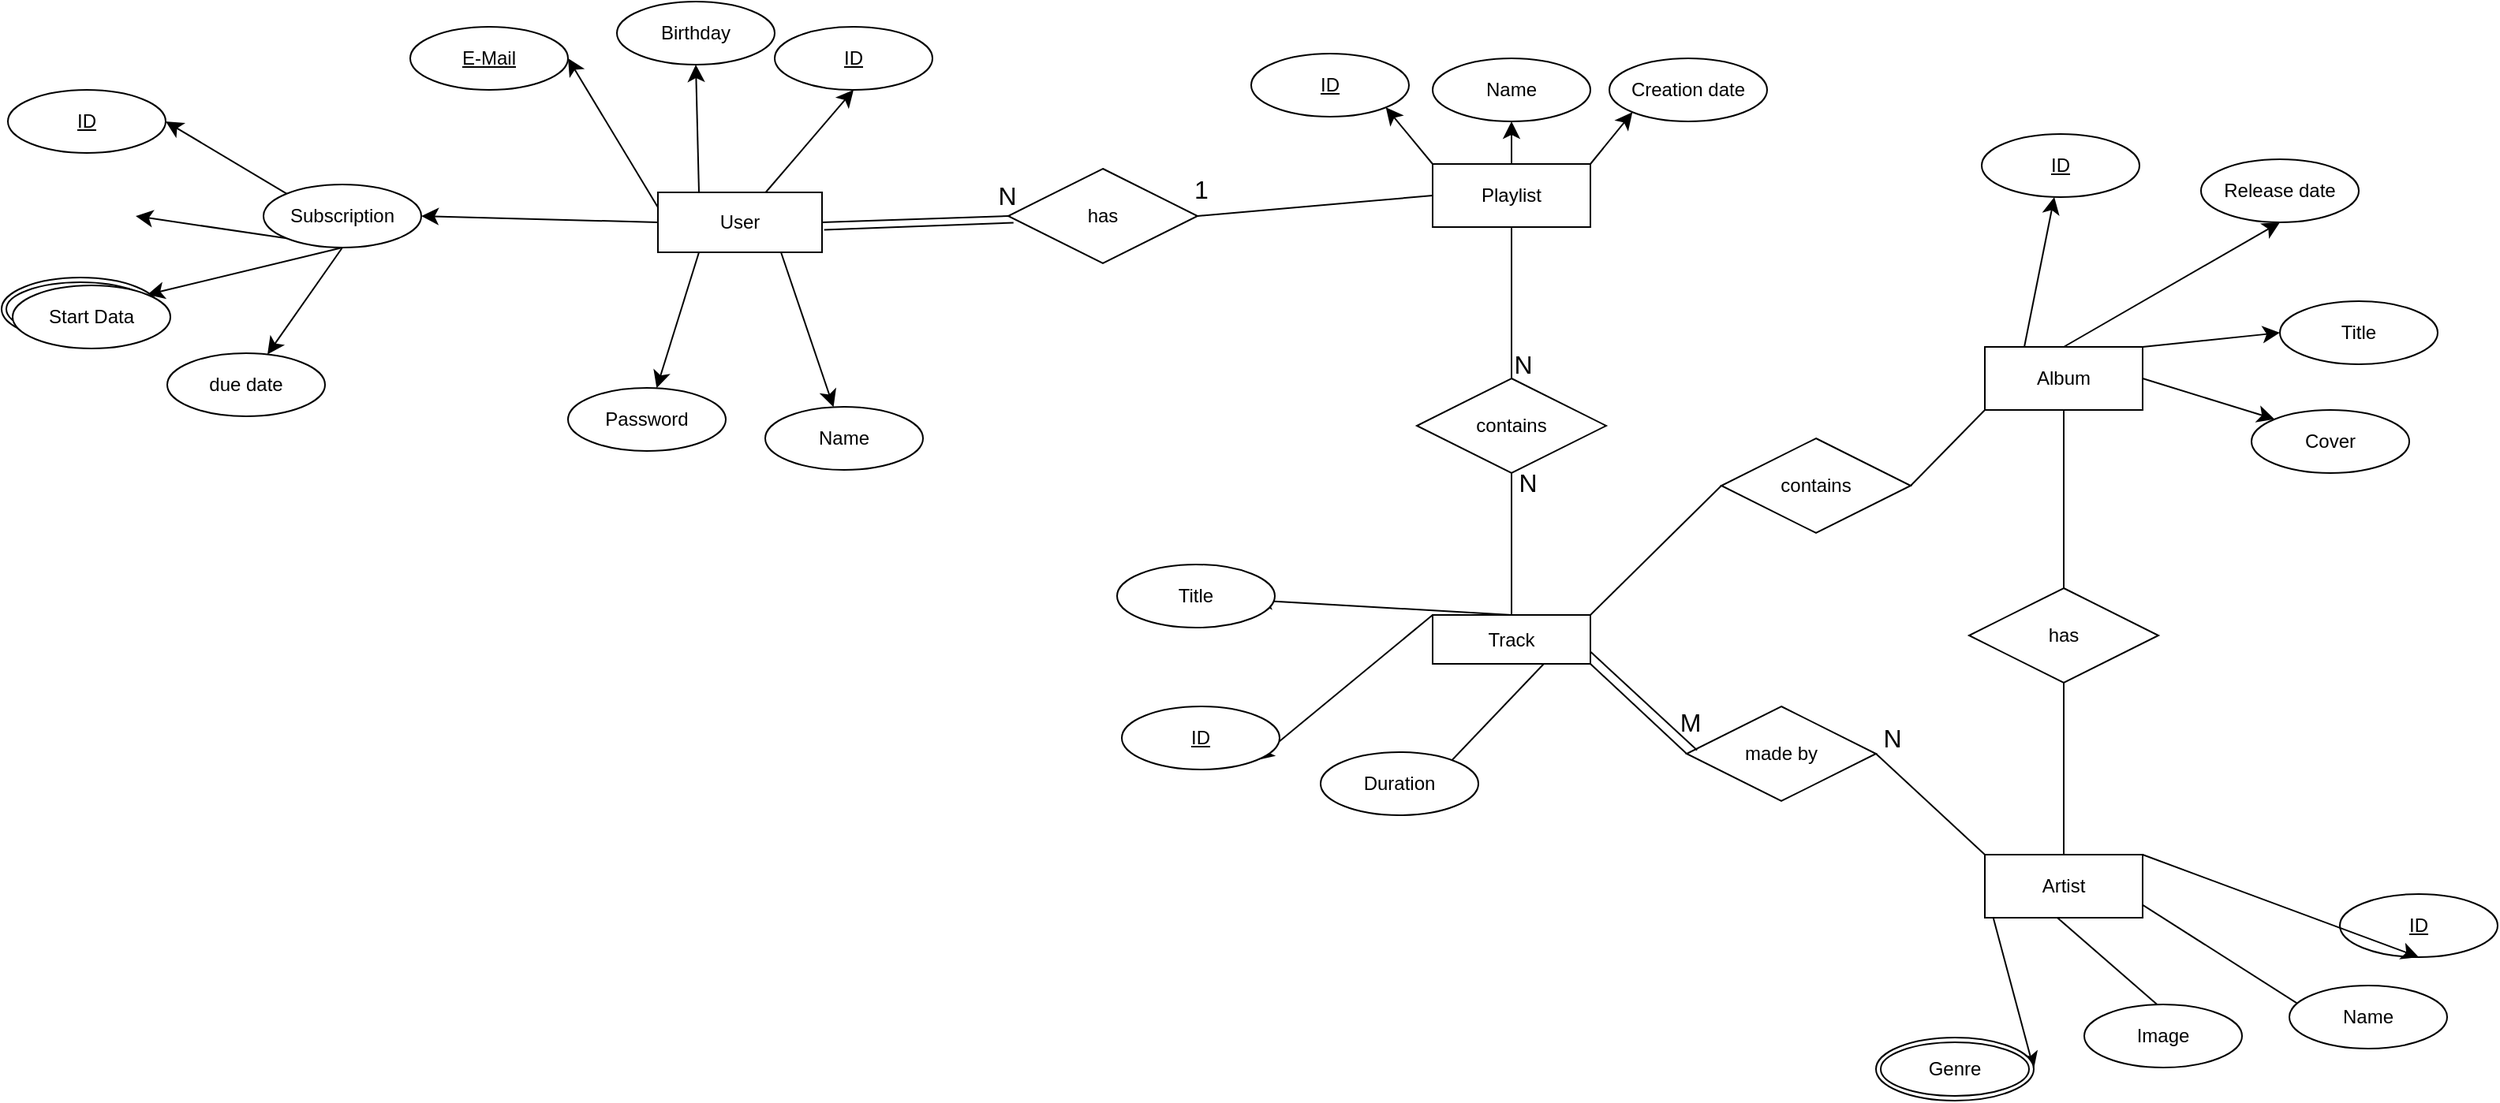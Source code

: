 <mxfile version="24.9.1">
  <diagram name="Page-1" id="G59CYE2ryUjGFPIt_PXo">
    <mxGraphModel dx="936" dy="427" grid="0" gridSize="10" guides="1" tooltips="1" connect="1" arrows="1" fold="1" page="0" pageScale="1" pageWidth="850" pageHeight="1100" math="0" shadow="0">
      <root>
        <mxCell id="0" />
        <mxCell id="1" parent="0" />
        <mxCell id="FtLIaecBliiWp28A2eXK-8" style="edgeStyle=none;curved=1;rounded=0;orthogonalLoop=1;jettySize=auto;html=1;exitX=0.75;exitY=1;exitDx=0;exitDy=0;fontSize=12;startSize=8;endSize=8;" edge="1" parent="1" source="FtLIaecBliiWp28A2eXK-1" target="FtLIaecBliiWp28A2eXK-6">
          <mxGeometry relative="1" as="geometry" />
        </mxCell>
        <mxCell id="FtLIaecBliiWp28A2eXK-9" style="edgeStyle=none;curved=1;rounded=0;orthogonalLoop=1;jettySize=auto;html=1;exitX=0.25;exitY=1;exitDx=0;exitDy=0;fontSize=12;startSize=8;endSize=8;" edge="1" parent="1" source="FtLIaecBliiWp28A2eXK-1" target="FtLIaecBliiWp28A2eXK-5">
          <mxGeometry relative="1" as="geometry" />
        </mxCell>
        <mxCell id="FtLIaecBliiWp28A2eXK-10" style="edgeStyle=none;curved=1;rounded=0;orthogonalLoop=1;jettySize=auto;html=1;exitX=0.25;exitY=0;exitDx=0;exitDy=0;entryX=0.5;entryY=1;entryDx=0;entryDy=0;fontSize=12;startSize=8;endSize=8;" edge="1" parent="1" source="FtLIaecBliiWp28A2eXK-1" target="FtLIaecBliiWp28A2eXK-4">
          <mxGeometry relative="1" as="geometry" />
        </mxCell>
        <mxCell id="FtLIaecBliiWp28A2eXK-11" style="edgeStyle=none;curved=1;rounded=0;orthogonalLoop=1;jettySize=auto;html=1;exitX=0;exitY=0.25;exitDx=0;exitDy=0;entryX=1;entryY=0.5;entryDx=0;entryDy=0;fontSize=12;startSize=8;endSize=8;" edge="1" parent="1" source="FtLIaecBliiWp28A2eXK-1" target="FtLIaecBliiWp28A2eXK-3">
          <mxGeometry relative="1" as="geometry" />
        </mxCell>
        <mxCell id="FtLIaecBliiWp28A2eXK-13" style="edgeStyle=none;curved=1;rounded=0;orthogonalLoop=1;jettySize=auto;html=1;exitX=0;exitY=0.5;exitDx=0;exitDy=0;entryX=1;entryY=0.5;entryDx=0;entryDy=0;fontSize=12;startSize=8;endSize=8;" edge="1" parent="1" source="FtLIaecBliiWp28A2eXK-1" target="FtLIaecBliiWp28A2eXK-12">
          <mxGeometry relative="1" as="geometry" />
        </mxCell>
        <mxCell id="FtLIaecBliiWp28A2eXK-1" value="&lt;div&gt;User&lt;/div&gt;" style="whiteSpace=wrap;html=1;align=center;" vertex="1" parent="1">
          <mxGeometry x="150" y="182" width="104" height="38" as="geometry" />
        </mxCell>
        <mxCell id="FtLIaecBliiWp28A2eXK-7" style="edgeStyle=none;curved=1;rounded=0;orthogonalLoop=1;jettySize=auto;html=1;fontSize=12;startSize=8;endSize=8;entryX=0.5;entryY=1;entryDx=0;entryDy=0;" edge="1" parent="1" source="FtLIaecBliiWp28A2eXK-1" target="FtLIaecBliiWp28A2eXK-2">
          <mxGeometry relative="1" as="geometry">
            <mxPoint x="200" y="146" as="targetPoint" />
            <mxPoint x="213" y="171" as="sourcePoint" />
          </mxGeometry>
        </mxCell>
        <mxCell id="FtLIaecBliiWp28A2eXK-2" value="&lt;u&gt;ID&lt;/u&gt;" style="ellipse;whiteSpace=wrap;html=1;align=center;" vertex="1" parent="1">
          <mxGeometry x="224" y="77" width="100" height="40" as="geometry" />
        </mxCell>
        <mxCell id="FtLIaecBliiWp28A2eXK-3" value="&lt;div&gt;&lt;u&gt;E-Mail&lt;/u&gt;&lt;/div&gt;" style="ellipse;whiteSpace=wrap;html=1;align=center;" vertex="1" parent="1">
          <mxGeometry x="-7" y="77" width="100" height="40" as="geometry" />
        </mxCell>
        <mxCell id="FtLIaecBliiWp28A2eXK-4" value="Birthday" style="ellipse;whiteSpace=wrap;html=1;align=center;" vertex="1" parent="1">
          <mxGeometry x="124" y="61" width="100" height="40" as="geometry" />
        </mxCell>
        <mxCell id="FtLIaecBliiWp28A2eXK-5" value="Password" style="ellipse;whiteSpace=wrap;html=1;align=center;" vertex="1" parent="1">
          <mxGeometry x="93" y="306" width="100" height="40" as="geometry" />
        </mxCell>
        <mxCell id="FtLIaecBliiWp28A2eXK-6" value="Name" style="ellipse;whiteSpace=wrap;html=1;align=center;" vertex="1" parent="1">
          <mxGeometry x="218" y="318" width="100" height="40" as="geometry" />
        </mxCell>
        <mxCell id="FtLIaecBliiWp28A2eXK-15" style="edgeStyle=none;curved=1;rounded=0;orthogonalLoop=1;jettySize=auto;html=1;exitX=0;exitY=0;exitDx=0;exitDy=0;entryX=1;entryY=0.5;entryDx=0;entryDy=0;fontSize=12;startSize=8;endSize=8;" edge="1" parent="1" source="FtLIaecBliiWp28A2eXK-12" target="FtLIaecBliiWp28A2eXK-14">
          <mxGeometry relative="1" as="geometry" />
        </mxCell>
        <mxCell id="FtLIaecBliiWp28A2eXK-19" style="edgeStyle=none;curved=1;rounded=0;orthogonalLoop=1;jettySize=auto;html=1;exitX=0;exitY=1;exitDx=0;exitDy=0;entryX=1;entryY=0.5;entryDx=0;entryDy=0;fontSize=12;startSize=8;endSize=8;" edge="1" parent="1" source="FtLIaecBliiWp28A2eXK-12">
          <mxGeometry relative="1" as="geometry">
            <mxPoint x="-181" y="197" as="targetPoint" />
          </mxGeometry>
        </mxCell>
        <mxCell id="FtLIaecBliiWp28A2eXK-21" style="edgeStyle=none;curved=1;rounded=0;orthogonalLoop=1;jettySize=auto;html=1;exitX=0.5;exitY=1;exitDx=0;exitDy=0;fontSize=12;startSize=8;endSize=8;entryX=1;entryY=0;entryDx=0;entryDy=0;" edge="1" parent="1" source="FtLIaecBliiWp28A2eXK-12" target="FtLIaecBliiWp28A2eXK-20">
          <mxGeometry relative="1" as="geometry" />
        </mxCell>
        <mxCell id="FtLIaecBliiWp28A2eXK-23" style="edgeStyle=none;curved=1;rounded=0;orthogonalLoop=1;jettySize=auto;html=1;exitX=0.5;exitY=1;exitDx=0;exitDy=0;fontSize=12;startSize=8;endSize=8;" edge="1" parent="1" source="FtLIaecBliiWp28A2eXK-12" target="FtLIaecBliiWp28A2eXK-22">
          <mxGeometry relative="1" as="geometry" />
        </mxCell>
        <mxCell id="FtLIaecBliiWp28A2eXK-12" value="&lt;div&gt;Subscription&lt;/div&gt;" style="ellipse;whiteSpace=wrap;html=1;align=center;" vertex="1" parent="1">
          <mxGeometry x="-100" y="177" width="100" height="40" as="geometry" />
        </mxCell>
        <mxCell id="FtLIaecBliiWp28A2eXK-14" value="&lt;u&gt;ID&lt;/u&gt;" style="ellipse;whiteSpace=wrap;html=1;align=center;" vertex="1" parent="1">
          <mxGeometry x="-262" y="117" width="100" height="40" as="geometry" />
        </mxCell>
        <mxCell id="FtLIaecBliiWp28A2eXK-18" value="type" style="ellipse;shape=doubleEllipse;margin=3;whiteSpace=wrap;html=1;align=center;" vertex="1" parent="1">
          <mxGeometry x="-266" y="236" width="100" height="40" as="geometry" />
        </mxCell>
        <mxCell id="FtLIaecBliiWp28A2eXK-20" value="Start Data" style="ellipse;whiteSpace=wrap;html=1;align=center;" vertex="1" parent="1">
          <mxGeometry x="-259" y="241" width="100" height="40" as="geometry" />
        </mxCell>
        <mxCell id="FtLIaecBliiWp28A2eXK-22" value="due date" style="ellipse;whiteSpace=wrap;html=1;align=center;" vertex="1" parent="1">
          <mxGeometry x="-161" y="284" width="100" height="40" as="geometry" />
        </mxCell>
        <mxCell id="FtLIaecBliiWp28A2eXK-28" style="edgeStyle=none;curved=1;rounded=0;orthogonalLoop=1;jettySize=auto;html=1;exitX=0.5;exitY=0;exitDx=0;exitDy=0;entryX=0.5;entryY=1;entryDx=0;entryDy=0;fontSize=12;startSize=8;endSize=8;" edge="1" parent="1" source="FtLIaecBliiWp28A2eXK-24" target="FtLIaecBliiWp28A2eXK-27">
          <mxGeometry relative="1" as="geometry" />
        </mxCell>
        <mxCell id="FtLIaecBliiWp28A2eXK-30" style="edgeStyle=none;curved=1;rounded=0;orthogonalLoop=1;jettySize=auto;html=1;exitX=0;exitY=0;exitDx=0;exitDy=0;entryX=1;entryY=1;entryDx=0;entryDy=0;fontSize=12;startSize=8;endSize=8;" edge="1" parent="1" source="FtLIaecBliiWp28A2eXK-24" target="FtLIaecBliiWp28A2eXK-29">
          <mxGeometry relative="1" as="geometry" />
        </mxCell>
        <mxCell id="FtLIaecBliiWp28A2eXK-32" style="edgeStyle=none;curved=1;rounded=0;orthogonalLoop=1;jettySize=auto;html=1;exitX=0;exitY=0.5;exitDx=0;exitDy=0;entryX=1;entryY=0.5;entryDx=0;entryDy=0;fontSize=12;startSize=8;endSize=8;" edge="1" parent="1" source="FtLIaecBliiWp28A2eXK-24" target="FtLIaecBliiWp28A2eXK-31">
          <mxGeometry relative="1" as="geometry" />
        </mxCell>
        <mxCell id="FtLIaecBliiWp28A2eXK-24" value="&lt;div&gt;Artist&lt;/div&gt;" style="whiteSpace=wrap;html=1;align=center;" vertex="1" parent="1">
          <mxGeometry x="991" y="602" width="100" height="40" as="geometry" />
        </mxCell>
        <mxCell id="FtLIaecBliiWp28A2eXK-25" value="&lt;u&gt;ID&lt;/u&gt;" style="ellipse;whiteSpace=wrap;html=1;align=center;" vertex="1" parent="1">
          <mxGeometry x="1216" y="627" width="100" height="40" as="geometry" />
        </mxCell>
        <mxCell id="FtLIaecBliiWp28A2eXK-26" style="edgeStyle=none;curved=1;rounded=0;orthogonalLoop=1;jettySize=auto;html=1;exitX=1;exitY=0;exitDx=0;exitDy=0;entryX=0.5;entryY=1;entryDx=0;entryDy=0;fontSize=12;startSize=8;endSize=8;" edge="1" parent="1" source="FtLIaecBliiWp28A2eXK-24" target="FtLIaecBliiWp28A2eXK-25">
          <mxGeometry relative="1" as="geometry">
            <mxPoint x="1162" y="561" as="targetPoint" />
          </mxGeometry>
        </mxCell>
        <mxCell id="FtLIaecBliiWp28A2eXK-27" value="Name" style="ellipse;whiteSpace=wrap;html=1;align=center;" vertex="1" parent="1">
          <mxGeometry x="1184" y="685" width="100" height="40" as="geometry" />
        </mxCell>
        <mxCell id="FtLIaecBliiWp28A2eXK-29" value="&lt;div&gt;Image&lt;/div&gt;" style="ellipse;whiteSpace=wrap;html=1;align=center;" vertex="1" parent="1">
          <mxGeometry x="1054" y="697" width="100" height="40" as="geometry" />
        </mxCell>
        <mxCell id="FtLIaecBliiWp28A2eXK-31" value="Genre" style="ellipse;shape=doubleEllipse;margin=3;whiteSpace=wrap;html=1;align=center;" vertex="1" parent="1">
          <mxGeometry x="922" y="718" width="100" height="40" as="geometry" />
        </mxCell>
        <mxCell id="FtLIaecBliiWp28A2eXK-38" style="edgeStyle=none;curved=1;rounded=0;orthogonalLoop=1;jettySize=auto;html=1;exitX=0.25;exitY=0;exitDx=0;exitDy=0;fontSize=12;startSize=8;endSize=8;" edge="1" parent="1" source="FtLIaecBliiWp28A2eXK-33" target="FtLIaecBliiWp28A2eXK-34">
          <mxGeometry relative="1" as="geometry" />
        </mxCell>
        <mxCell id="FtLIaecBliiWp28A2eXK-39" style="edgeStyle=none;curved=1;rounded=0;orthogonalLoop=1;jettySize=auto;html=1;exitX=0.5;exitY=0;exitDx=0;exitDy=0;entryX=0.5;entryY=1;entryDx=0;entryDy=0;fontSize=12;startSize=8;endSize=8;" edge="1" parent="1" source="FtLIaecBliiWp28A2eXK-33" target="FtLIaecBliiWp28A2eXK-37">
          <mxGeometry relative="1" as="geometry" />
        </mxCell>
        <mxCell id="FtLIaecBliiWp28A2eXK-40" style="edgeStyle=none;curved=1;rounded=0;orthogonalLoop=1;jettySize=auto;html=1;exitX=1;exitY=0;exitDx=0;exitDy=0;entryX=0;entryY=0.5;entryDx=0;entryDy=0;fontSize=12;startSize=8;endSize=8;" edge="1" parent="1" source="FtLIaecBliiWp28A2eXK-33" target="FtLIaecBliiWp28A2eXK-35">
          <mxGeometry relative="1" as="geometry" />
        </mxCell>
        <mxCell id="FtLIaecBliiWp28A2eXK-41" style="edgeStyle=none;curved=1;rounded=0;orthogonalLoop=1;jettySize=auto;html=1;exitX=1;exitY=0.5;exitDx=0;exitDy=0;entryX=0;entryY=0;entryDx=0;entryDy=0;fontSize=12;startSize=8;endSize=8;" edge="1" parent="1" source="FtLIaecBliiWp28A2eXK-33" target="FtLIaecBliiWp28A2eXK-36">
          <mxGeometry relative="1" as="geometry" />
        </mxCell>
        <mxCell id="FtLIaecBliiWp28A2eXK-33" value="Album" style="whiteSpace=wrap;html=1;align=center;" vertex="1" parent="1">
          <mxGeometry x="991" y="280" width="100" height="40" as="geometry" />
        </mxCell>
        <mxCell id="FtLIaecBliiWp28A2eXK-34" value="&lt;u&gt;ID&lt;/u&gt;" style="ellipse;whiteSpace=wrap;html=1;align=center;" vertex="1" parent="1">
          <mxGeometry x="989" y="145" width="100" height="40" as="geometry" />
        </mxCell>
        <mxCell id="FtLIaecBliiWp28A2eXK-35" value="Title" style="ellipse;whiteSpace=wrap;html=1;align=center;" vertex="1" parent="1">
          <mxGeometry x="1178" y="251" width="100" height="40" as="geometry" />
        </mxCell>
        <mxCell id="FtLIaecBliiWp28A2eXK-36" value="Cover" style="ellipse;whiteSpace=wrap;html=1;align=center;" vertex="1" parent="1">
          <mxGeometry x="1160" y="320" width="100" height="40" as="geometry" />
        </mxCell>
        <mxCell id="FtLIaecBliiWp28A2eXK-37" value="Release date" style="ellipse;whiteSpace=wrap;html=1;align=center;" vertex="1" parent="1">
          <mxGeometry x="1128" y="161" width="100" height="40" as="geometry" />
        </mxCell>
        <mxCell id="FtLIaecBliiWp28A2eXK-46" style="edgeStyle=none;curved=1;rounded=0;orthogonalLoop=1;jettySize=auto;html=1;exitX=0;exitY=0;exitDx=0;exitDy=0;entryX=1;entryY=1;entryDx=0;entryDy=0;fontSize=12;startSize=8;endSize=8;" edge="1" parent="1" source="FtLIaecBliiWp28A2eXK-42" target="FtLIaecBliiWp28A2eXK-43">
          <mxGeometry relative="1" as="geometry" />
        </mxCell>
        <mxCell id="FtLIaecBliiWp28A2eXK-47" style="edgeStyle=none;curved=1;rounded=0;orthogonalLoop=1;jettySize=auto;html=1;exitX=0.5;exitY=0;exitDx=0;exitDy=0;fontSize=12;startSize=8;endSize=8;" edge="1" parent="1" source="FtLIaecBliiWp28A2eXK-42">
          <mxGeometry relative="1" as="geometry">
            <mxPoint x="528.559" y="440.651" as="targetPoint" />
          </mxGeometry>
        </mxCell>
        <mxCell id="FtLIaecBliiWp28A2eXK-48" style="edgeStyle=none;curved=1;rounded=0;orthogonalLoop=1;jettySize=auto;html=1;exitX=1;exitY=0;exitDx=0;exitDy=0;entryX=0.5;entryY=1;entryDx=0;entryDy=0;fontSize=12;startSize=8;endSize=8;" edge="1" parent="1" source="FtLIaecBliiWp28A2eXK-42" target="FtLIaecBliiWp28A2eXK-44">
          <mxGeometry relative="1" as="geometry" />
        </mxCell>
        <mxCell id="FtLIaecBliiWp28A2eXK-42" value="&lt;div&gt;Track&lt;/div&gt;" style="whiteSpace=wrap;html=1;align=center;" vertex="1" parent="1">
          <mxGeometry x="641" y="450" width="100" height="31" as="geometry" />
        </mxCell>
        <mxCell id="FtLIaecBliiWp28A2eXK-43" value="&lt;u&gt;ID&lt;/u&gt;" style="ellipse;whiteSpace=wrap;html=1;align=center;" vertex="1" parent="1">
          <mxGeometry x="444" y="508" width="100" height="40" as="geometry" />
        </mxCell>
        <mxCell id="FtLIaecBliiWp28A2eXK-44" value="Duration" style="ellipse;whiteSpace=wrap;html=1;align=center;" vertex="1" parent="1">
          <mxGeometry x="570" y="537" width="100" height="40" as="geometry" />
        </mxCell>
        <mxCell id="FtLIaecBliiWp28A2eXK-45" value="Title" style="ellipse;whiteSpace=wrap;html=1;align=center;" vertex="1" parent="1">
          <mxGeometry x="441" y="418" width="100" height="40" as="geometry" />
        </mxCell>
        <mxCell id="FtLIaecBliiWp28A2eXK-53" style="edgeStyle=none;curved=1;rounded=0;orthogonalLoop=1;jettySize=auto;html=1;exitX=0;exitY=0;exitDx=0;exitDy=0;entryX=1;entryY=1;entryDx=0;entryDy=0;fontSize=12;startSize=8;endSize=8;" edge="1" parent="1" source="FtLIaecBliiWp28A2eXK-49" target="FtLIaecBliiWp28A2eXK-50">
          <mxGeometry relative="1" as="geometry" />
        </mxCell>
        <mxCell id="FtLIaecBliiWp28A2eXK-54" style="edgeStyle=none;curved=1;rounded=0;orthogonalLoop=1;jettySize=auto;html=1;exitX=0.5;exitY=0;exitDx=0;exitDy=0;entryX=0.5;entryY=1;entryDx=0;entryDy=0;fontSize=12;startSize=8;endSize=8;" edge="1" parent="1" source="FtLIaecBliiWp28A2eXK-49" target="FtLIaecBliiWp28A2eXK-51">
          <mxGeometry relative="1" as="geometry" />
        </mxCell>
        <mxCell id="FtLIaecBliiWp28A2eXK-55" style="edgeStyle=none;curved=1;rounded=0;orthogonalLoop=1;jettySize=auto;html=1;exitX=1;exitY=0;exitDx=0;exitDy=0;entryX=0;entryY=1;entryDx=0;entryDy=0;fontSize=12;startSize=8;endSize=8;" edge="1" parent="1" source="FtLIaecBliiWp28A2eXK-49" target="FtLIaecBliiWp28A2eXK-52">
          <mxGeometry relative="1" as="geometry" />
        </mxCell>
        <mxCell id="FtLIaecBliiWp28A2eXK-49" value="Playlist" style="whiteSpace=wrap;html=1;align=center;" vertex="1" parent="1">
          <mxGeometry x="641" y="164" width="100" height="40" as="geometry" />
        </mxCell>
        <mxCell id="FtLIaecBliiWp28A2eXK-50" value="&lt;u&gt;ID&lt;/u&gt;" style="ellipse;whiteSpace=wrap;html=1;align=center;" vertex="1" parent="1">
          <mxGeometry x="526" y="94" width="100" height="40" as="geometry" />
        </mxCell>
        <mxCell id="FtLIaecBliiWp28A2eXK-51" value="Name" style="ellipse;whiteSpace=wrap;html=1;align=center;" vertex="1" parent="1">
          <mxGeometry x="641" y="97" width="100" height="40" as="geometry" />
        </mxCell>
        <mxCell id="FtLIaecBliiWp28A2eXK-52" value="&lt;div&gt;Creation date&lt;/div&gt;" style="ellipse;whiteSpace=wrap;html=1;align=center;" vertex="1" parent="1">
          <mxGeometry x="753" y="97" width="100" height="40" as="geometry" />
        </mxCell>
        <mxCell id="FtLIaecBliiWp28A2eXK-56" value="has" style="shape=rhombus;perimeter=rhombusPerimeter;whiteSpace=wrap;html=1;align=center;" vertex="1" parent="1">
          <mxGeometry x="372" y="167" width="120" height="60" as="geometry" />
        </mxCell>
        <mxCell id="FtLIaecBliiWp28A2eXK-57" value="" style="endArrow=none;html=1;rounded=0;fontSize=12;startSize=8;endSize=8;curved=1;exitX=1;exitY=0.5;exitDx=0;exitDy=0;entryX=0;entryY=0.5;entryDx=0;entryDy=0;" edge="1" parent="1" source="FtLIaecBliiWp28A2eXK-1" target="FtLIaecBliiWp28A2eXK-56">
          <mxGeometry width="50" height="50" relative="1" as="geometry">
            <mxPoint x="424" y="319" as="sourcePoint" />
            <mxPoint x="474" y="269" as="targetPoint" />
          </mxGeometry>
        </mxCell>
        <mxCell id="FtLIaecBliiWp28A2eXK-58" value="" style="endArrow=none;html=1;rounded=0;fontSize=12;startSize=8;endSize=8;curved=1;exitX=1;exitY=0.5;exitDx=0;exitDy=0;entryX=0;entryY=0.5;entryDx=0;entryDy=0;" edge="1" parent="1" source="FtLIaecBliiWp28A2eXK-56" target="FtLIaecBliiWp28A2eXK-49">
          <mxGeometry width="50" height="50" relative="1" as="geometry">
            <mxPoint x="264" y="211" as="sourcePoint" />
            <mxPoint x="382" y="207" as="targetPoint" />
          </mxGeometry>
        </mxCell>
        <mxCell id="FtLIaecBliiWp28A2eXK-59" value="contains" style="shape=rhombus;perimeter=rhombusPerimeter;whiteSpace=wrap;html=1;align=center;" vertex="1" parent="1">
          <mxGeometry x="631" y="300" width="120" height="60" as="geometry" />
        </mxCell>
        <mxCell id="FtLIaecBliiWp28A2eXK-60" value="" style="endArrow=none;html=1;rounded=0;fontSize=12;startSize=8;endSize=8;curved=1;entryX=0.5;entryY=1;entryDx=0;entryDy=0;exitX=0.5;exitY=0;exitDx=0;exitDy=0;" edge="1" parent="1" source="FtLIaecBliiWp28A2eXK-42" target="FtLIaecBliiWp28A2eXK-59">
          <mxGeometry width="50" height="50" relative="1" as="geometry">
            <mxPoint x="619" y="450" as="sourcePoint" />
            <mxPoint x="669" y="400" as="targetPoint" />
          </mxGeometry>
        </mxCell>
        <mxCell id="FtLIaecBliiWp28A2eXK-61" value="" style="endArrow=none;html=1;rounded=0;fontSize=12;startSize=8;endSize=8;curved=1;entryX=0.5;entryY=1;entryDx=0;entryDy=0;exitX=0.5;exitY=0;exitDx=0;exitDy=0;" edge="1" parent="1" source="FtLIaecBliiWp28A2eXK-59" target="FtLIaecBliiWp28A2eXK-49">
          <mxGeometry width="50" height="50" relative="1" as="geometry">
            <mxPoint x="619" y="450" as="sourcePoint" />
            <mxPoint x="669" y="400" as="targetPoint" />
          </mxGeometry>
        </mxCell>
        <mxCell id="FtLIaecBliiWp28A2eXK-62" value="has" style="shape=rhombus;perimeter=rhombusPerimeter;whiteSpace=wrap;html=1;align=center;" vertex="1" parent="1">
          <mxGeometry x="981" y="433" width="120" height="60" as="geometry" />
        </mxCell>
        <mxCell id="FtLIaecBliiWp28A2eXK-63" value="made by" style="shape=rhombus;perimeter=rhombusPerimeter;whiteSpace=wrap;html=1;align=center;" vertex="1" parent="1">
          <mxGeometry x="802" y="508" width="120" height="60" as="geometry" />
        </mxCell>
        <mxCell id="FtLIaecBliiWp28A2eXK-64" value="" style="endArrow=none;html=1;rounded=0;fontSize=12;startSize=8;endSize=8;curved=1;entryX=0.5;entryY=1;entryDx=0;entryDy=0;exitX=0.5;exitY=0;exitDx=0;exitDy=0;" edge="1" parent="1" source="FtLIaecBliiWp28A2eXK-24" target="FtLIaecBliiWp28A2eXK-62">
          <mxGeometry width="50" height="50" relative="1" as="geometry">
            <mxPoint x="989" y="592" as="sourcePoint" />
            <mxPoint x="1039" y="542" as="targetPoint" />
          </mxGeometry>
        </mxCell>
        <mxCell id="FtLIaecBliiWp28A2eXK-66" value="" style="endArrow=none;html=1;rounded=0;fontSize=12;startSize=8;endSize=8;curved=1;entryX=0.5;entryY=0;entryDx=0;entryDy=0;exitX=0.5;exitY=1;exitDx=0;exitDy=0;" edge="1" parent="1" source="FtLIaecBliiWp28A2eXK-33" target="FtLIaecBliiWp28A2eXK-62">
          <mxGeometry width="50" height="50" relative="1" as="geometry">
            <mxPoint x="989" y="592" as="sourcePoint" />
            <mxPoint x="1039" y="542" as="targetPoint" />
          </mxGeometry>
        </mxCell>
        <mxCell id="FtLIaecBliiWp28A2eXK-67" value="" style="endArrow=none;html=1;rounded=0;fontSize=12;startSize=8;endSize=8;curved=1;exitX=0;exitY=0;exitDx=0;exitDy=0;entryX=1;entryY=0.5;entryDx=0;entryDy=0;" edge="1" parent="1" source="FtLIaecBliiWp28A2eXK-24" target="FtLIaecBliiWp28A2eXK-63">
          <mxGeometry width="50" height="50" relative="1" as="geometry">
            <mxPoint x="989" y="592" as="sourcePoint" />
            <mxPoint x="1039" y="542" as="targetPoint" />
          </mxGeometry>
        </mxCell>
        <mxCell id="FtLIaecBliiWp28A2eXK-68" value="" style="endArrow=none;html=1;rounded=0;fontSize=12;startSize=8;endSize=8;curved=1;exitX=0;exitY=0.5;exitDx=0;exitDy=0;entryX=1;entryY=1;entryDx=0;entryDy=0;" edge="1" parent="1" source="FtLIaecBliiWp28A2eXK-63" target="FtLIaecBliiWp28A2eXK-42">
          <mxGeometry width="50" height="50" relative="1" as="geometry">
            <mxPoint x="989" y="592" as="sourcePoint" />
            <mxPoint x="1039" y="542" as="targetPoint" />
          </mxGeometry>
        </mxCell>
        <mxCell id="FtLIaecBliiWp28A2eXK-69" value="contains" style="shape=rhombus;perimeter=rhombusPerimeter;whiteSpace=wrap;html=1;align=center;" vertex="1" parent="1">
          <mxGeometry x="824" y="338" width="120" height="60" as="geometry" />
        </mxCell>
        <mxCell id="FtLIaecBliiWp28A2eXK-71" value="" style="endArrow=none;html=1;rounded=0;fontSize=12;startSize=8;endSize=8;curved=1;entryX=0;entryY=1;entryDx=0;entryDy=0;exitX=1;exitY=0.5;exitDx=0;exitDy=0;" edge="1" parent="1" source="FtLIaecBliiWp28A2eXK-69" target="FtLIaecBliiWp28A2eXK-33">
          <mxGeometry width="50" height="50" relative="1" as="geometry">
            <mxPoint x="858" y="506" as="sourcePoint" />
            <mxPoint x="908" y="456" as="targetPoint" />
          </mxGeometry>
        </mxCell>
        <mxCell id="FtLIaecBliiWp28A2eXK-72" value="" style="endArrow=none;html=1;rounded=0;fontSize=12;startSize=8;endSize=8;curved=1;exitX=1;exitY=0;exitDx=0;exitDy=0;entryX=0;entryY=0.5;entryDx=0;entryDy=0;" edge="1" parent="1" source="FtLIaecBliiWp28A2eXK-42" target="FtLIaecBliiWp28A2eXK-69">
          <mxGeometry width="50" height="50" relative="1" as="geometry">
            <mxPoint x="858" y="506" as="sourcePoint" />
            <mxPoint x="810" y="378" as="targetPoint" />
          </mxGeometry>
        </mxCell>
        <mxCell id="FtLIaecBliiWp28A2eXK-73" value="" style="endArrow=none;html=1;rounded=0;fontSize=12;startSize=8;endSize=8;curved=1;exitX=1.013;exitY=0.624;exitDx=0;exitDy=0;entryX=0.028;entryY=0.57;entryDx=0;entryDy=0;exitPerimeter=0;entryPerimeter=0;" edge="1" parent="1" source="FtLIaecBliiWp28A2eXK-1" target="FtLIaecBliiWp28A2eXK-56">
          <mxGeometry width="50" height="50" relative="1" as="geometry">
            <mxPoint x="264" y="211" as="sourcePoint" />
            <mxPoint x="382" y="207" as="targetPoint" />
          </mxGeometry>
        </mxCell>
        <mxCell id="FtLIaecBliiWp28A2eXK-74" value="1" style="text;html=1;align=center;verticalAlign=middle;resizable=0;points=[];autosize=1;strokeColor=none;fillColor=none;fontSize=16;" vertex="1" parent="1">
          <mxGeometry x="480.5" y="164" width="27" height="31" as="geometry" />
        </mxCell>
        <mxCell id="FtLIaecBliiWp28A2eXK-75" value="N" style="text;html=1;align=center;verticalAlign=middle;resizable=0;points=[];autosize=1;strokeColor=none;fillColor=none;fontSize=16;" vertex="1" parent="1">
          <mxGeometry x="356" y="168.5" width="30" height="31" as="geometry" />
        </mxCell>
        <mxCell id="FtLIaecBliiWp28A2eXK-76" value="N" style="text;html=1;align=center;verticalAlign=middle;resizable=0;points=[];autosize=1;strokeColor=none;fillColor=none;fontSize=16;" vertex="1" parent="1">
          <mxGeometry x="686" y="350.5" width="30" height="31" as="geometry" />
        </mxCell>
        <mxCell id="FtLIaecBliiWp28A2eXK-77" value="N" style="text;html=1;align=center;verticalAlign=middle;resizable=0;points=[];autosize=1;strokeColor=none;fillColor=none;fontSize=16;" vertex="1" parent="1">
          <mxGeometry x="682.5" y="275.5" width="30" height="31" as="geometry" />
        </mxCell>
        <mxCell id="FtLIaecBliiWp28A2eXK-78" value="" style="endArrow=none;html=1;rounded=0;fontSize=12;startSize=8;endSize=8;curved=1;exitX=0.055;exitY=0.462;exitDx=0;exitDy=0;entryX=1;entryY=0.75;entryDx=0;entryDy=0;exitPerimeter=0;" edge="1" parent="1" source="FtLIaecBliiWp28A2eXK-63" target="FtLIaecBliiWp28A2eXK-42">
          <mxGeometry width="50" height="50" relative="1" as="geometry">
            <mxPoint x="812" y="548" as="sourcePoint" />
            <mxPoint x="751" y="491" as="targetPoint" />
          </mxGeometry>
        </mxCell>
        <mxCell id="FtLIaecBliiWp28A2eXK-79" value="N" style="text;html=1;align=center;verticalAlign=middle;resizable=0;points=[];autosize=1;strokeColor=none;fillColor=none;fontSize=16;" vertex="1" parent="1">
          <mxGeometry x="917" y="512.5" width="30" height="31" as="geometry" />
        </mxCell>
        <mxCell id="FtLIaecBliiWp28A2eXK-80" value="M" style="text;html=1;align=center;verticalAlign=middle;resizable=0;points=[];autosize=1;strokeColor=none;fillColor=none;fontSize=16;" vertex="1" parent="1">
          <mxGeometry x="788.5" y="502.5" width="31" height="31" as="geometry" />
        </mxCell>
      </root>
    </mxGraphModel>
  </diagram>
</mxfile>
